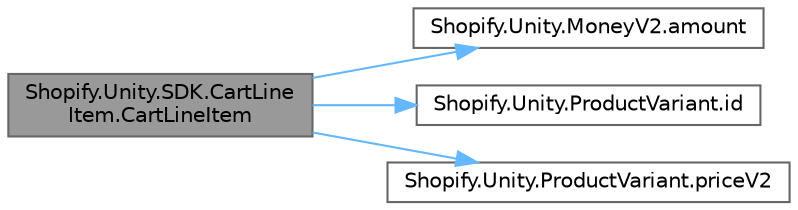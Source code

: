 digraph "Shopify.Unity.SDK.CartLineItem.CartLineItem"
{
 // LATEX_PDF_SIZE
  bgcolor="transparent";
  edge [fontname=Helvetica,fontsize=10,labelfontname=Helvetica,labelfontsize=10];
  node [fontname=Helvetica,fontsize=10,shape=box,height=0.2,width=0.4];
  rankdir="LR";
  Node1 [id="Node000001",label="Shopify.Unity.SDK.CartLine\lItem.CartLineItem",height=0.2,width=0.4,color="gray40", fillcolor="grey60", style="filled", fontcolor="black",tooltip="Used internally by the SDK to construct a CartLineItem."];
  Node1 -> Node2 [id="edge1_Node000001_Node000002",color="steelblue1",style="solid",tooltip=" "];
  Node2 [id="Node000002",label="Shopify.Unity.MoneyV2.amount",height=0.2,width=0.4,color="grey40", fillcolor="white", style="filled",URL="$class_shopify_1_1_unity_1_1_money_v2.html#ad9d368f3d902005c9ba518d85796f7dd",tooltip="Decimal money amount."];
  Node1 -> Node3 [id="edge2_Node000001_Node000003",color="steelblue1",style="solid",tooltip=" "];
  Node3 [id="Node000003",label="Shopify.Unity.ProductVariant.id",height=0.2,width=0.4,color="grey40", fillcolor="white", style="filled",URL="$class_shopify_1_1_unity_1_1_product_variant.html#a6263f6adb76bf929f9eafa32173045c3",tooltip="Globally unique identifier."];
  Node1 -> Node4 [id="edge3_Node000001_Node000004",color="steelblue1",style="solid",tooltip=" "];
  Node4 [id="Node000004",label="Shopify.Unity.ProductVariant.priceV2",height=0.2,width=0.4,color="grey40", fillcolor="white", style="filled",URL="$class_shopify_1_1_unity_1_1_product_variant.html#ab2a6ad3b29112b6a2893ebfb20a12520",tooltip="The product variant’s price."];
}
